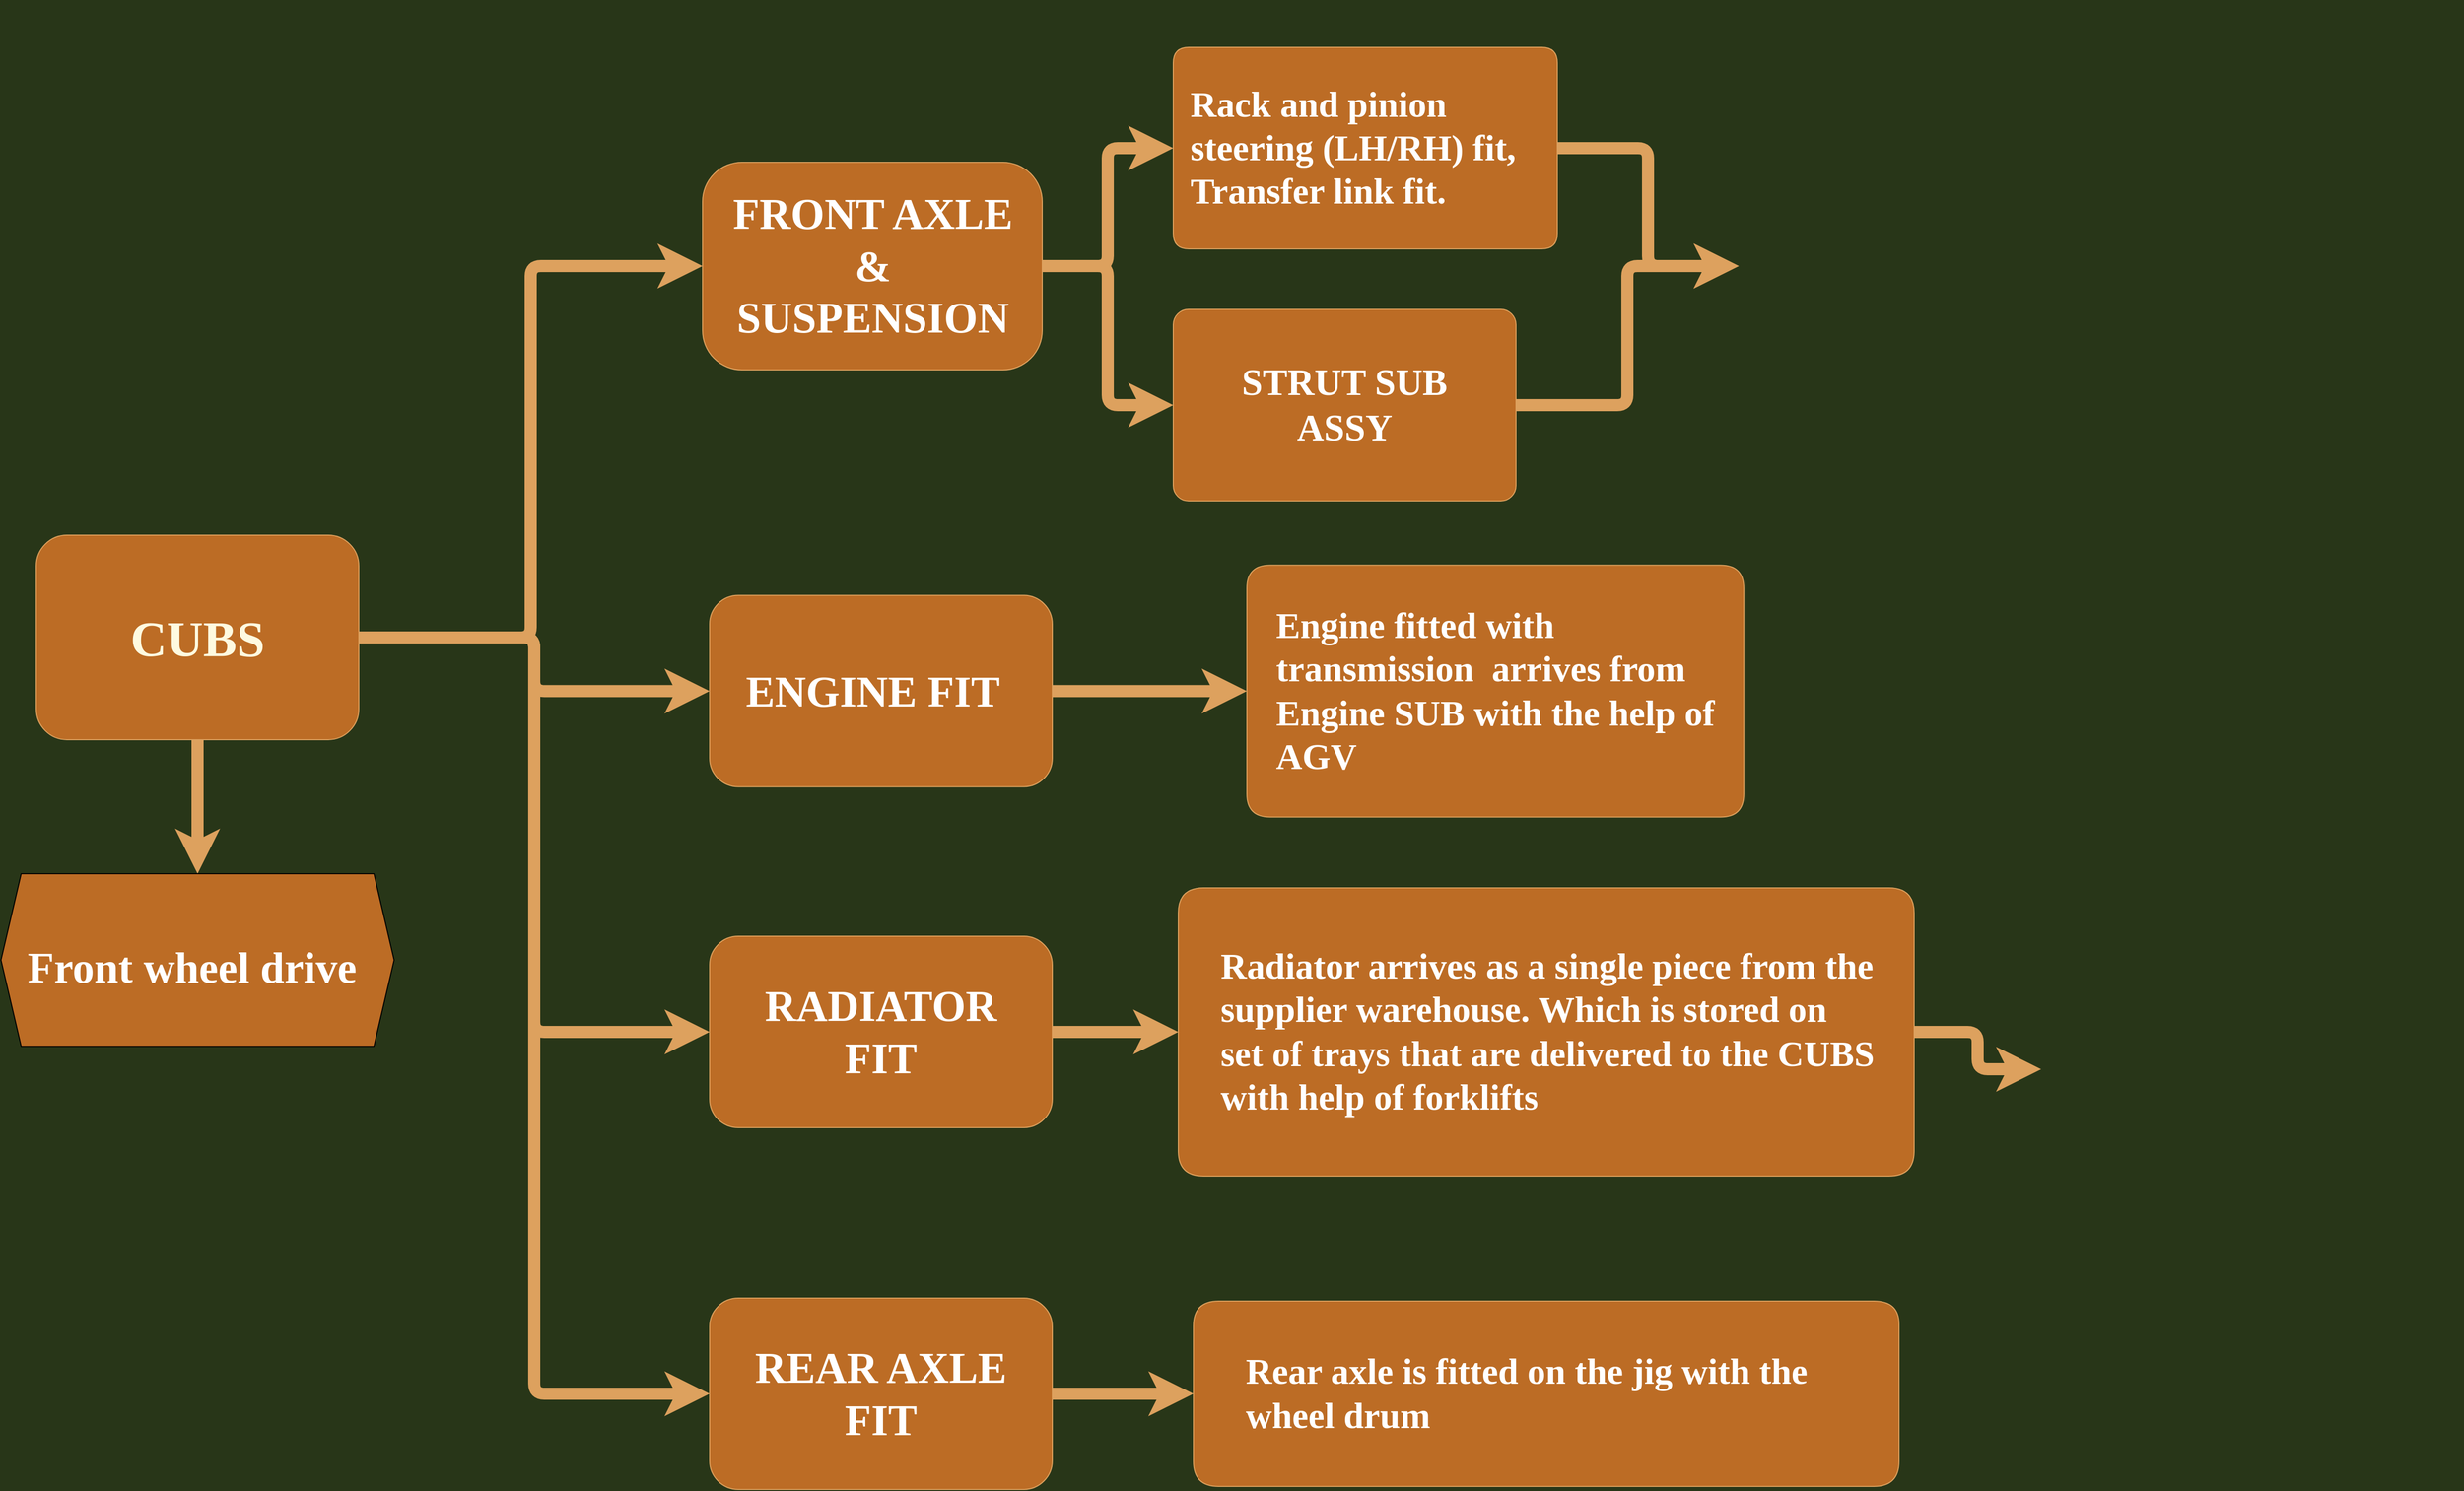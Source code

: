 <mxfile version="20.1.1" type="github">
  <diagram id="cRw-VYWoPvHANDeG3xPr" name="Page-1">
    <mxGraphModel dx="7446" dy="2360" grid="1" gridSize="10" guides="1" tooltips="1" connect="1" arrows="1" fold="1" page="1" pageScale="1" pageWidth="2336" pageHeight="1654" background="#283618" math="0" shadow="0">
      <root>
        <mxCell id="0" />
        <mxCell id="1" parent="0" />
        <mxCell id="abjZrDlXF4aJcoHiIfDN-7" style="edgeStyle=orthogonalEdgeStyle;curved=0;rounded=1;sketch=0;orthogonalLoop=1;jettySize=auto;html=1;entryX=0;entryY=0.5;entryDx=0;entryDy=0;fontFamily=Tahoma;fontSize=64;fontColor=#FFD505;strokeColor=#DDA15E;fillColor=#BC6C25;strokeWidth=12;" parent="1" source="abjZrDlXF4aJcoHiIfDN-1" target="abjZrDlXF4aJcoHiIfDN-3" edge="1">
          <mxGeometry relative="1" as="geometry" />
        </mxCell>
        <mxCell id="abjZrDlXF4aJcoHiIfDN-8" style="edgeStyle=orthogonalEdgeStyle;curved=0;rounded=1;sketch=0;orthogonalLoop=1;jettySize=auto;html=1;entryX=0;entryY=0.5;entryDx=0;entryDy=0;fontFamily=Tahoma;fontSize=64;fontColor=#FFD505;strokeColor=#DDA15E;fillColor=#BC6C25;strokeWidth=12;" parent="1" source="abjZrDlXF4aJcoHiIfDN-1" target="abjZrDlXF4aJcoHiIfDN-4" edge="1">
          <mxGeometry relative="1" as="geometry" />
        </mxCell>
        <mxCell id="abjZrDlXF4aJcoHiIfDN-10" style="edgeStyle=orthogonalEdgeStyle;curved=0;rounded=1;sketch=0;orthogonalLoop=1;jettySize=auto;html=1;entryX=0;entryY=0.5;entryDx=0;entryDy=0;fontFamily=Tahoma;fontSize=64;fontColor=#FFD505;strokeColor=#DDA15E;fillColor=#BC6C25;strokeWidth=12;" parent="1" source="abjZrDlXF4aJcoHiIfDN-1" target="abjZrDlXF4aJcoHiIfDN-5" edge="1">
          <mxGeometry relative="1" as="geometry" />
        </mxCell>
        <mxCell id="abjZrDlXF4aJcoHiIfDN-11" style="edgeStyle=orthogonalEdgeStyle;curved=0;rounded=1;sketch=0;orthogonalLoop=1;jettySize=auto;html=1;entryX=0;entryY=0.5;entryDx=0;entryDy=0;fontFamily=Tahoma;fontSize=64;fontColor=#FFD505;strokeColor=#DDA15E;fillColor=#BC6C25;strokeWidth=12;" parent="1" source="abjZrDlXF4aJcoHiIfDN-1" target="abjZrDlXF4aJcoHiIfDN-6" edge="1">
          <mxGeometry relative="1" as="geometry" />
        </mxCell>
        <mxCell id="3ReWD6wKKO1XdUFeQlDn-6" style="edgeStyle=orthogonalEdgeStyle;rounded=0;orthogonalLoop=1;jettySize=auto;html=1;entryX=0.5;entryY=0;entryDx=0;entryDy=0;strokeWidth=12;strokeColor=#DDA15E;" edge="1" parent="1" source="abjZrDlXF4aJcoHiIfDN-1" target="3ReWD6wKKO1XdUFeQlDn-3">
          <mxGeometry relative="1" as="geometry" />
        </mxCell>
        <mxCell id="abjZrDlXF4aJcoHiIfDN-1" value="&lt;font face=&quot;Tahoma&quot; style=&quot;font-size: 50px;&quot;&gt;&lt;b&gt;CUBS&lt;/b&gt;&lt;/font&gt;" style="rounded=1;whiteSpace=wrap;html=1;sketch=0;fontColor=#FEFAE0;strokeColor=#DDA15E;fillColor=#BC6C25;" parent="1" vertex="1">
          <mxGeometry x="-2099" y="595" width="320" height="203" as="geometry" />
        </mxCell>
        <mxCell id="3ReWD6wKKO1XdUFeQlDn-8" style="edgeStyle=orthogonalEdgeStyle;rounded=1;orthogonalLoop=1;jettySize=auto;html=1;exitX=1;exitY=0.5;exitDx=0;exitDy=0;entryX=0;entryY=0.5;entryDx=0;entryDy=0;strokeColor=#DDA15E;strokeWidth=12;" edge="1" parent="1" source="abjZrDlXF4aJcoHiIfDN-3" target="abjZrDlXF4aJcoHiIfDN-23">
          <mxGeometry relative="1" as="geometry" />
        </mxCell>
        <mxCell id="3ReWD6wKKO1XdUFeQlDn-9" style="edgeStyle=orthogonalEdgeStyle;rounded=1;orthogonalLoop=1;jettySize=auto;html=1;exitX=1;exitY=0.5;exitDx=0;exitDy=0;entryX=0;entryY=0.5;entryDx=0;entryDy=0;strokeColor=#DDA15E;strokeWidth=12;" edge="1" parent="1" source="abjZrDlXF4aJcoHiIfDN-3" target="abjZrDlXF4aJcoHiIfDN-42">
          <mxGeometry relative="1" as="geometry" />
        </mxCell>
        <mxCell id="abjZrDlXF4aJcoHiIfDN-3" value="" style="rounded=1;whiteSpace=wrap;html=1;sketch=0;fontFamily=Tahoma;fontSize=64;fontColor=#FFD505;strokeColor=#DDA15E;fillColor=#BC6C25;arcSize=19;" parent="1" vertex="1">
          <mxGeometry x="-1438" y="225" width="337" height="206" as="geometry" />
        </mxCell>
        <mxCell id="3ReWD6wKKO1XdUFeQlDn-11" style="edgeStyle=orthogonalEdgeStyle;rounded=1;orthogonalLoop=1;jettySize=auto;html=1;exitX=1;exitY=0.5;exitDx=0;exitDy=0;entryX=0;entryY=0.5;entryDx=0;entryDy=0;fontSize=36;strokeColor=#DDA15E;strokeWidth=12;" edge="1" parent="1" source="abjZrDlXF4aJcoHiIfDN-4" target="abjZrDlXF4aJcoHiIfDN-19">
          <mxGeometry relative="1" as="geometry" />
        </mxCell>
        <mxCell id="abjZrDlXF4aJcoHiIfDN-4" value="" style="rounded=1;whiteSpace=wrap;html=1;sketch=0;fontFamily=Tahoma;fontSize=64;fontColor=#FFD505;strokeColor=#DDA15E;fillColor=#BC6C25;" parent="1" vertex="1">
          <mxGeometry x="-1431" y="654.75" width="340" height="190" as="geometry" />
        </mxCell>
        <mxCell id="3ReWD6wKKO1XdUFeQlDn-15" style="edgeStyle=orthogonalEdgeStyle;rounded=1;orthogonalLoop=1;jettySize=auto;html=1;exitX=1;exitY=0.5;exitDx=0;exitDy=0;entryX=0;entryY=0.5;entryDx=0;entryDy=0;fontSize=37;strokeColor=#DDA15E;strokeWidth=12;" edge="1" parent="1" source="abjZrDlXF4aJcoHiIfDN-5" target="abjZrDlXF4aJcoHiIfDN-33">
          <mxGeometry relative="1" as="geometry" />
        </mxCell>
        <mxCell id="abjZrDlXF4aJcoHiIfDN-5" value="" style="rounded=1;whiteSpace=wrap;html=1;sketch=0;fontFamily=Tahoma;fontSize=64;fontColor=#FFD505;strokeColor=#DDA15E;fillColor=#BC6C25;" parent="1" vertex="1">
          <mxGeometry x="-1431" y="993" width="340" height="190" as="geometry" />
        </mxCell>
        <mxCell id="abjZrDlXF4aJcoHiIfDN-6" value="" style="rounded=1;whiteSpace=wrap;html=1;sketch=0;fontFamily=Tahoma;fontSize=64;fontColor=#FFD505;strokeColor=#DDA15E;fillColor=#BC6C25;" parent="1" vertex="1">
          <mxGeometry x="-1431" y="1352" width="340" height="190" as="geometry" />
        </mxCell>
        <mxCell id="abjZrDlXF4aJcoHiIfDN-13" value="&lt;b&gt;FRONT AXLE &amp;amp; SUSPENSION&lt;/b&gt;" style="text;html=1;strokeColor=none;fillColor=none;align=center;verticalAlign=middle;whiteSpace=wrap;rounded=0;sketch=0;fontFamily=Tahoma;fontSize=43;fontColor=#FFFFFF;" parent="1" vertex="1">
          <mxGeometry x="-1419.5" y="248" width="300" height="160" as="geometry" />
        </mxCell>
        <mxCell id="abjZrDlXF4aJcoHiIfDN-15" value="&lt;b&gt;ENGINE FIT&lt;/b&gt;" style="text;html=1;strokeColor=none;fillColor=none;align=center;verticalAlign=middle;whiteSpace=wrap;rounded=0;sketch=0;fontFamily=Tahoma;fontSize=43;fontColor=#FFFFFF;" parent="1" vertex="1">
          <mxGeometry x="-1419" y="669.75" width="300" height="160" as="geometry" />
        </mxCell>
        <mxCell id="abjZrDlXF4aJcoHiIfDN-16" value="&lt;b&gt;RADIATOR&lt;br&gt;FIT&lt;br&gt;&lt;/b&gt;" style="text;html=1;strokeColor=none;fillColor=none;align=center;verticalAlign=middle;whiteSpace=wrap;rounded=0;sketch=0;fontFamily=Tahoma;fontSize=43;fontColor=#FFFFFF;" parent="1" vertex="1">
          <mxGeometry x="-1411" y="1008" width="300" height="160" as="geometry" />
        </mxCell>
        <mxCell id="abjZrDlXF4aJcoHiIfDN-17" value="&lt;b&gt;REAR AXLE FIT&lt;br&gt;&lt;/b&gt;" style="text;html=1;strokeColor=none;fillColor=none;align=center;verticalAlign=middle;whiteSpace=wrap;rounded=0;sketch=0;fontFamily=Tahoma;fontSize=43;fontColor=#FFFFFF;" parent="1" vertex="1">
          <mxGeometry x="-1411" y="1367" width="300" height="160" as="geometry" />
        </mxCell>
        <mxCell id="abjZrDlXF4aJcoHiIfDN-19" value="" style="shape=step;perimeter=stepPerimeter;whiteSpace=wrap;html=1;fixedSize=1;rounded=1;sketch=0;fontFamily=Tahoma;fontSize=40;fontColor=#FFFFFF;strokeColor=#DDA15E;fillColor=#BC6C25;flipH=1;size=-10;arcSize=46;" parent="1" vertex="1">
          <mxGeometry x="-898" y="624.75" width="493" height="250" as="geometry" />
        </mxCell>
        <mxCell id="3ReWD6wKKO1XdUFeQlDn-20" style="edgeStyle=orthogonalEdgeStyle;rounded=1;orthogonalLoop=1;jettySize=auto;html=1;entryX=0;entryY=0.5;entryDx=0;entryDy=0;fontSize=37;strokeColor=#DDA15E;strokeWidth=12;" edge="1" parent="1" source="abjZrDlXF4aJcoHiIfDN-23" target="3ReWD6wKKO1XdUFeQlDn-16">
          <mxGeometry relative="1" as="geometry" />
        </mxCell>
        <mxCell id="abjZrDlXF4aJcoHiIfDN-23" value="" style="shape=step;perimeter=stepPerimeter;whiteSpace=wrap;html=1;fixedSize=1;rounded=1;sketch=0;fontFamily=Tahoma;fontSize=40;fontColor=#FFFFFF;strokeColor=#DDA15E;fillColor=#BC6C25;flipH=1;size=-70;arcSize=31;" parent="1" vertex="1">
          <mxGeometry x="-971" y="111" width="381" height="200" as="geometry" />
        </mxCell>
        <mxCell id="abjZrDlXF4aJcoHiIfDN-30" value="&lt;b style=&quot;font-size: 36px;&quot;&gt;&lt;font style=&quot;font-size: 36px;&quot;&gt;Rack and pinion steering (LH/RH) fit, Transfer link fit.&lt;/font&gt;&lt;/b&gt;" style="text;html=1;strokeColor=none;fillColor=none;align=left;verticalAlign=middle;whiteSpace=wrap;rounded=0;sketch=0;fontFamily=Tahoma;fontSize=36;fontColor=#FFFFFF;" parent="1" vertex="1">
          <mxGeometry x="-956" y="133.35" width="373" height="155.31" as="geometry" />
        </mxCell>
        <mxCell id="abjZrDlXF4aJcoHiIfDN-32" value="&lt;span style=&quot;font-size: 36px;&quot;&gt;&lt;b style=&quot;font-size: 36px;&quot;&gt;Engine fitted with transmission&amp;nbsp; arrives from Engine SUB with the help of AGV&lt;/b&gt;&lt;/span&gt;" style="text;html=1;strokeColor=none;fillColor=none;align=left;verticalAlign=middle;whiteSpace=wrap;rounded=0;sketch=0;fontFamily=Tahoma;fontSize=36;fontColor=#FFFFFF;" parent="1" vertex="1">
          <mxGeometry x="-871.5" y="634.75" width="440" height="230" as="geometry" />
        </mxCell>
        <mxCell id="3ReWD6wKKO1XdUFeQlDn-24" style="edgeStyle=orthogonalEdgeStyle;rounded=1;orthogonalLoop=1;jettySize=auto;html=1;exitX=1;exitY=0.5;exitDx=0;exitDy=0;entryX=0;entryY=0.5;entryDx=0;entryDy=0;fontSize=37;strokeColor=#DDA15E;strokeWidth=12;" edge="1" parent="1" source="abjZrDlXF4aJcoHiIfDN-33" target="3ReWD6wKKO1XdUFeQlDn-21">
          <mxGeometry relative="1" as="geometry" />
        </mxCell>
        <mxCell id="abjZrDlXF4aJcoHiIfDN-33" value="" style="shape=step;perimeter=stepPerimeter;whiteSpace=wrap;html=1;fixedSize=1;rounded=1;sketch=0;fontFamily=Tahoma;fontSize=40;fontColor=#FFFFFF;strokeColor=#DDA15E;fillColor=#BC6C25;flipH=1;size=-10;arcSize=50;" parent="1" vertex="1">
          <mxGeometry x="-966" y="945" width="730" height="286" as="geometry" />
        </mxCell>
        <mxCell id="abjZrDlXF4aJcoHiIfDN-38" style="edgeStyle=orthogonalEdgeStyle;curved=0;rounded=1;sketch=0;orthogonalLoop=1;jettySize=auto;html=1;fontFamily=Tahoma;fontSize=36;fontColor=#FFFFFF;strokeColor=#DDA15E;strokeWidth=12;fillColor=#BC6C25;exitX=1;exitY=0.5;exitDx=0;exitDy=0;" parent="1" source="abjZrDlXF4aJcoHiIfDN-6" target="abjZrDlXF4aJcoHiIfDN-35" edge="1">
          <mxGeometry relative="1" as="geometry" />
        </mxCell>
        <mxCell id="abjZrDlXF4aJcoHiIfDN-35" value="" style="shape=step;perimeter=stepPerimeter;whiteSpace=wrap;html=1;fixedSize=1;rounded=1;sketch=0;fontFamily=Tahoma;fontSize=40;fontColor=#FFFFFF;strokeColor=#DDA15E;fillColor=#BC6C25;flipH=1;size=-10;arcSize=50;" parent="1" vertex="1">
          <mxGeometry x="-951" y="1355" width="700" height="184" as="geometry" />
        </mxCell>
        <mxCell id="abjZrDlXF4aJcoHiIfDN-36" value="&lt;b&gt;Rear axle is fitted on the jig with the wheel drum&amp;nbsp;&lt;/b&gt;" style="text;html=1;strokeColor=none;fillColor=none;align=left;verticalAlign=middle;whiteSpace=wrap;rounded=0;sketch=0;fontFamily=Tahoma;fontSize=36;fontColor=#FFFFFF;" parent="1" vertex="1">
          <mxGeometry x="-901" y="1399" width="630" height="96" as="geometry" />
        </mxCell>
        <mxCell id="abjZrDlXF4aJcoHiIfDN-40" value="&lt;span style=&quot;font-size: 36px;&quot;&gt;&lt;b style=&quot;font-size: 36px;&quot;&gt;Radiator arrives as a single piece from the supplier warehouse. Which is stored on set of trays that are delivered to the CUBS with help of forklifts&amp;nbsp;&lt;/b&gt;&lt;/span&gt;" style="text;html=1;strokeColor=none;fillColor=none;align=left;verticalAlign=middle;whiteSpace=wrap;rounded=0;sketch=0;fontFamily=Tahoma;fontSize=36;fontColor=#FFFFFF;" parent="1" vertex="1">
          <mxGeometry x="-926.25" y="979.17" width="650.5" height="217.66" as="geometry" />
        </mxCell>
        <mxCell id="3ReWD6wKKO1XdUFeQlDn-17" style="edgeStyle=orthogonalEdgeStyle;rounded=1;orthogonalLoop=1;jettySize=auto;html=1;exitX=1;exitY=0.5;exitDx=0;exitDy=0;fontSize=37;strokeColor=#DDA15E;strokeWidth=12;" edge="1" parent="1" source="abjZrDlXF4aJcoHiIfDN-42" target="3ReWD6wKKO1XdUFeQlDn-16">
          <mxGeometry relative="1" as="geometry" />
        </mxCell>
        <mxCell id="abjZrDlXF4aJcoHiIfDN-42" value="" style="rounded=1;whiteSpace=wrap;html=1;sketch=0;fontFamily=Tahoma;fontSize=64;fontColor=#FFD505;strokeColor=#DDA15E;fillColor=#BC6C25;arcSize=8;" parent="1" vertex="1">
          <mxGeometry x="-971" y="371" width="340" height="190" as="geometry" />
        </mxCell>
        <mxCell id="abjZrDlXF4aJcoHiIfDN-43" value="&lt;b style=&quot;font-size: 37px;&quot;&gt;&lt;font style=&quot;font-size: 37px;&quot;&gt;STRUT SUB ASSY&lt;/font&gt;&lt;br style=&quot;font-size: 37px;&quot;&gt;&lt;/b&gt;" style="text;html=1;strokeColor=none;fillColor=none;align=center;verticalAlign=middle;whiteSpace=wrap;rounded=0;sketch=0;fontFamily=Tahoma;fontSize=37;fontColor=#FFFFFF;" parent="1" vertex="1">
          <mxGeometry x="-951" y="386" width="300" height="160" as="geometry" />
        </mxCell>
        <mxCell id="3ReWD6wKKO1XdUFeQlDn-3" value="" style="shape=hexagon;perimeter=hexagonPerimeter2;whiteSpace=wrap;html=1;fixedSize=1;fillColor=#BC6C25;" vertex="1" parent="1">
          <mxGeometry x="-2134" y="931" width="390" height="171.25" as="geometry" />
        </mxCell>
        <mxCell id="3ReWD6wKKO1XdUFeQlDn-4" value="&lt;b&gt;Front wheel drive&amp;nbsp;&lt;br&gt;&lt;/b&gt;" style="text;html=1;strokeColor=none;fillColor=none;align=center;verticalAlign=middle;whiteSpace=wrap;rounded=0;sketch=0;fontFamily=Tahoma;fontSize=43;fontColor=#FFFFFF;" vertex="1" parent="1">
          <mxGeometry x="-2118.75" y="972.25" width="359.5" height="103.6" as="geometry" />
        </mxCell>
        <mxCell id="3ReWD6wKKO1XdUFeQlDn-16" value="" style="shape=image;verticalLabelPosition=bottom;labelBackgroundColor=default;verticalAlign=top;aspect=fixed;imageAspect=0;image=https://i.pinimg.com/originals/92/47/e3/9247e37150e7b20b7cbdf04f393104fe.png;" vertex="1" parent="1">
          <mxGeometry x="-410" y="64" width="718.37" height="528" as="geometry" />
        </mxCell>
        <mxCell id="3ReWD6wKKO1XdUFeQlDn-21" value="" style="shape=image;verticalLabelPosition=bottom;labelBackgroundColor=default;verticalAlign=top;aspect=fixed;imageAspect=0;image=https://www.roughtrax4x4.com/media/catalog/product/cache/18844361176c4db2753e9ef5e0ed678f/r/a/rad001_new-min_1.jpg;" vertex="1" parent="1">
          <mxGeometry x="-110" y="990" width="317.65" height="270" as="geometry" />
        </mxCell>
      </root>
    </mxGraphModel>
  </diagram>
</mxfile>
